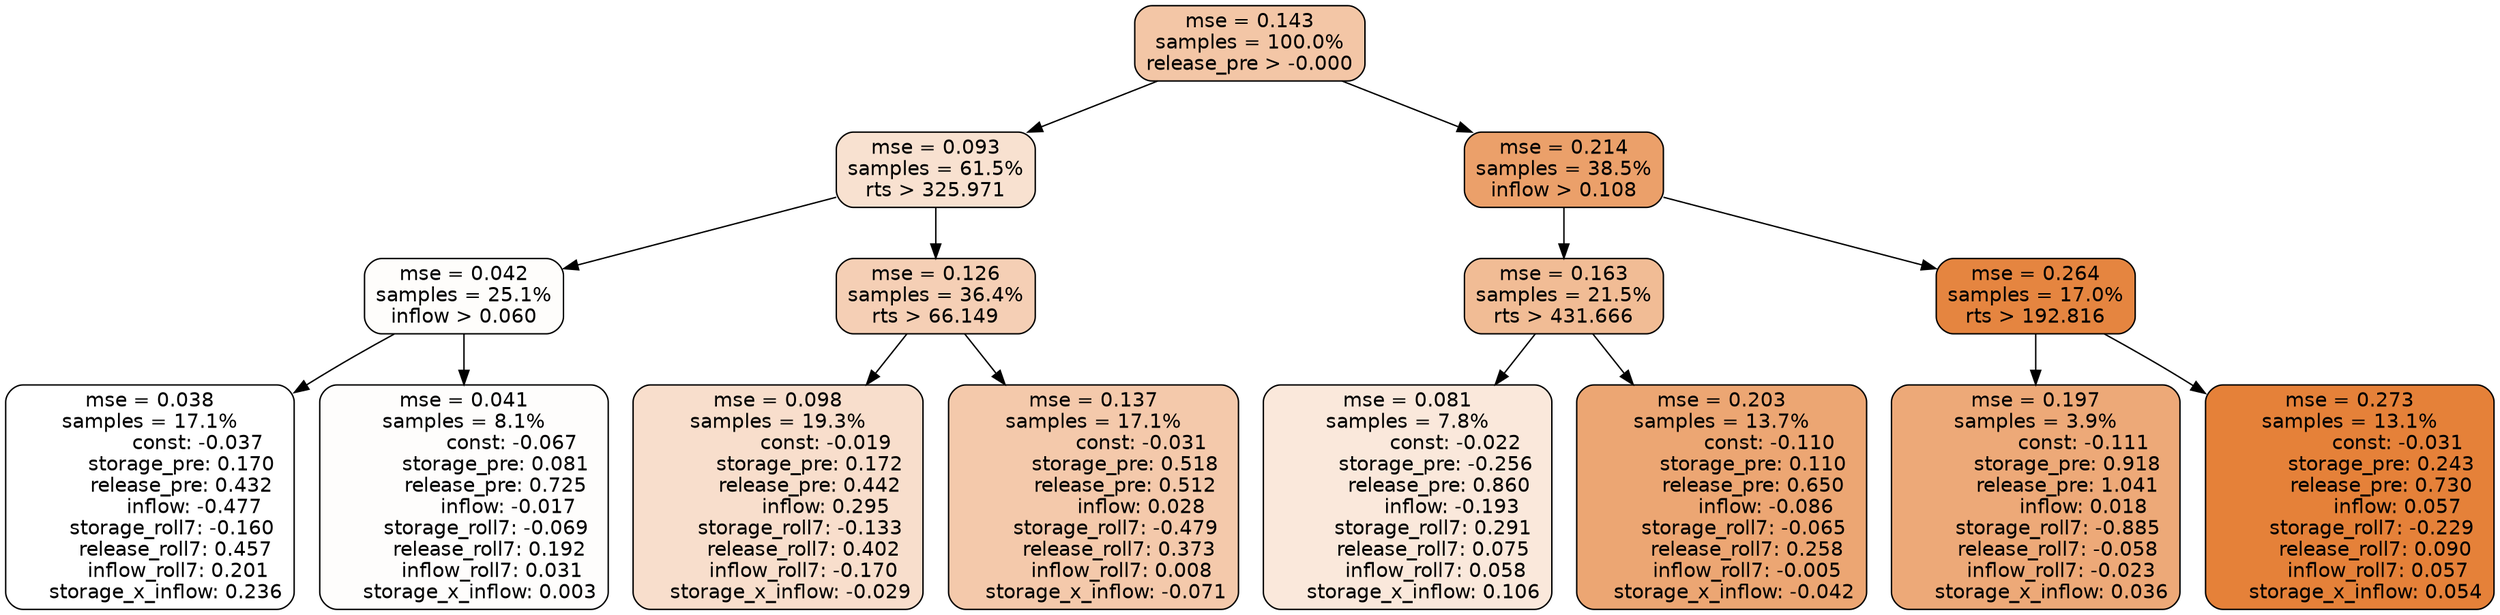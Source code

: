 digraph tree {
node [shape=rectangle, style="filled, rounded", color="black", fontname=helvetica] ;
edge [fontname=helvetica] ;
	"0" [label="mse = 0.143
samples = 100.0%
release_pre > -0.000", fillcolor="#f3c6a6"]
	"1" [label="mse = 0.093
samples = 61.5%
rts > 325.971", fillcolor="#f8e1d0"]
	"8" [label="mse = 0.214
samples = 38.5%
inflow > 0.108", fillcolor="#eba06a"]
	"5" [label="mse = 0.042
samples = 25.1%
inflow > 0.060", fillcolor="#fefdfb"]
	"2" [label="mse = 0.126
samples = 36.4%
rts > 66.149", fillcolor="#f5cfb5"]
	"9" [label="mse = 0.163
samples = 21.5%
rts > 431.666", fillcolor="#f1bc95"]
	"12" [label="mse = 0.264
samples = 17.0%
rts > 192.816", fillcolor="#e58540"]
	"6" [label="mse = 0.038
samples = 17.1%
               const: -0.037
          storage_pre: 0.170
          release_pre: 0.432
              inflow: -0.477
       storage_roll7: -0.160
        release_roll7: 0.457
         inflow_roll7: 0.201
     storage_x_inflow: 0.236", fillcolor="#ffffff"]
	"7" [label="mse = 0.041
samples = 8.1%
               const: -0.067
          storage_pre: 0.081
          release_pre: 0.725
              inflow: -0.017
       storage_roll7: -0.069
        release_roll7: 0.192
         inflow_roll7: 0.031
     storage_x_inflow: 0.003", fillcolor="#fefdfc"]
	"3" [label="mse = 0.098
samples = 19.3%
               const: -0.019
          storage_pre: 0.172
          release_pre: 0.442
               inflow: 0.295
       storage_roll7: -0.133
        release_roll7: 0.402
        inflow_roll7: -0.170
    storage_x_inflow: -0.029", fillcolor="#f8decc"]
	"4" [label="mse = 0.137
samples = 17.1%
               const: -0.031
          storage_pre: 0.518
          release_pre: 0.512
               inflow: 0.028
       storage_roll7: -0.479
        release_roll7: 0.373
         inflow_roll7: 0.008
    storage_x_inflow: -0.071", fillcolor="#f4c9ab"]
	"11" [label="mse = 0.081
samples = 7.8%
               const: -0.022
         storage_pre: -0.256
          release_pre: 0.860
              inflow: -0.193
        storage_roll7: 0.291
        release_roll7: 0.075
         inflow_roll7: 0.058
     storage_x_inflow: 0.106", fillcolor="#fae8db"]
	"10" [label="mse = 0.203
samples = 13.7%
               const: -0.110
          storage_pre: 0.110
          release_pre: 0.650
              inflow: -0.086
       storage_roll7: -0.065
        release_roll7: 0.258
        inflow_roll7: -0.005
    storage_x_inflow: -0.042", fillcolor="#eca673"]
	"14" [label="mse = 0.197
samples = 3.9%
               const: -0.111
          storage_pre: 0.918
          release_pre: 1.041
               inflow: 0.018
       storage_roll7: -0.885
       release_roll7: -0.058
        inflow_roll7: -0.023
     storage_x_inflow: 0.036", fillcolor="#eda978"]
	"13" [label="mse = 0.273
samples = 13.1%
               const: -0.031
          storage_pre: 0.243
          release_pre: 0.730
               inflow: 0.057
       storage_roll7: -0.229
        release_roll7: 0.090
         inflow_roll7: 0.057
     storage_x_inflow: 0.054", fillcolor="#e58139"]

	"0" -> "1"
	"0" -> "8"
	"1" -> "2"
	"1" -> "5"
	"8" -> "9"
	"8" -> "12"
	"5" -> "6"
	"5" -> "7"
	"2" -> "3"
	"2" -> "4"
	"9" -> "10"
	"9" -> "11"
	"12" -> "13"
	"12" -> "14"
}